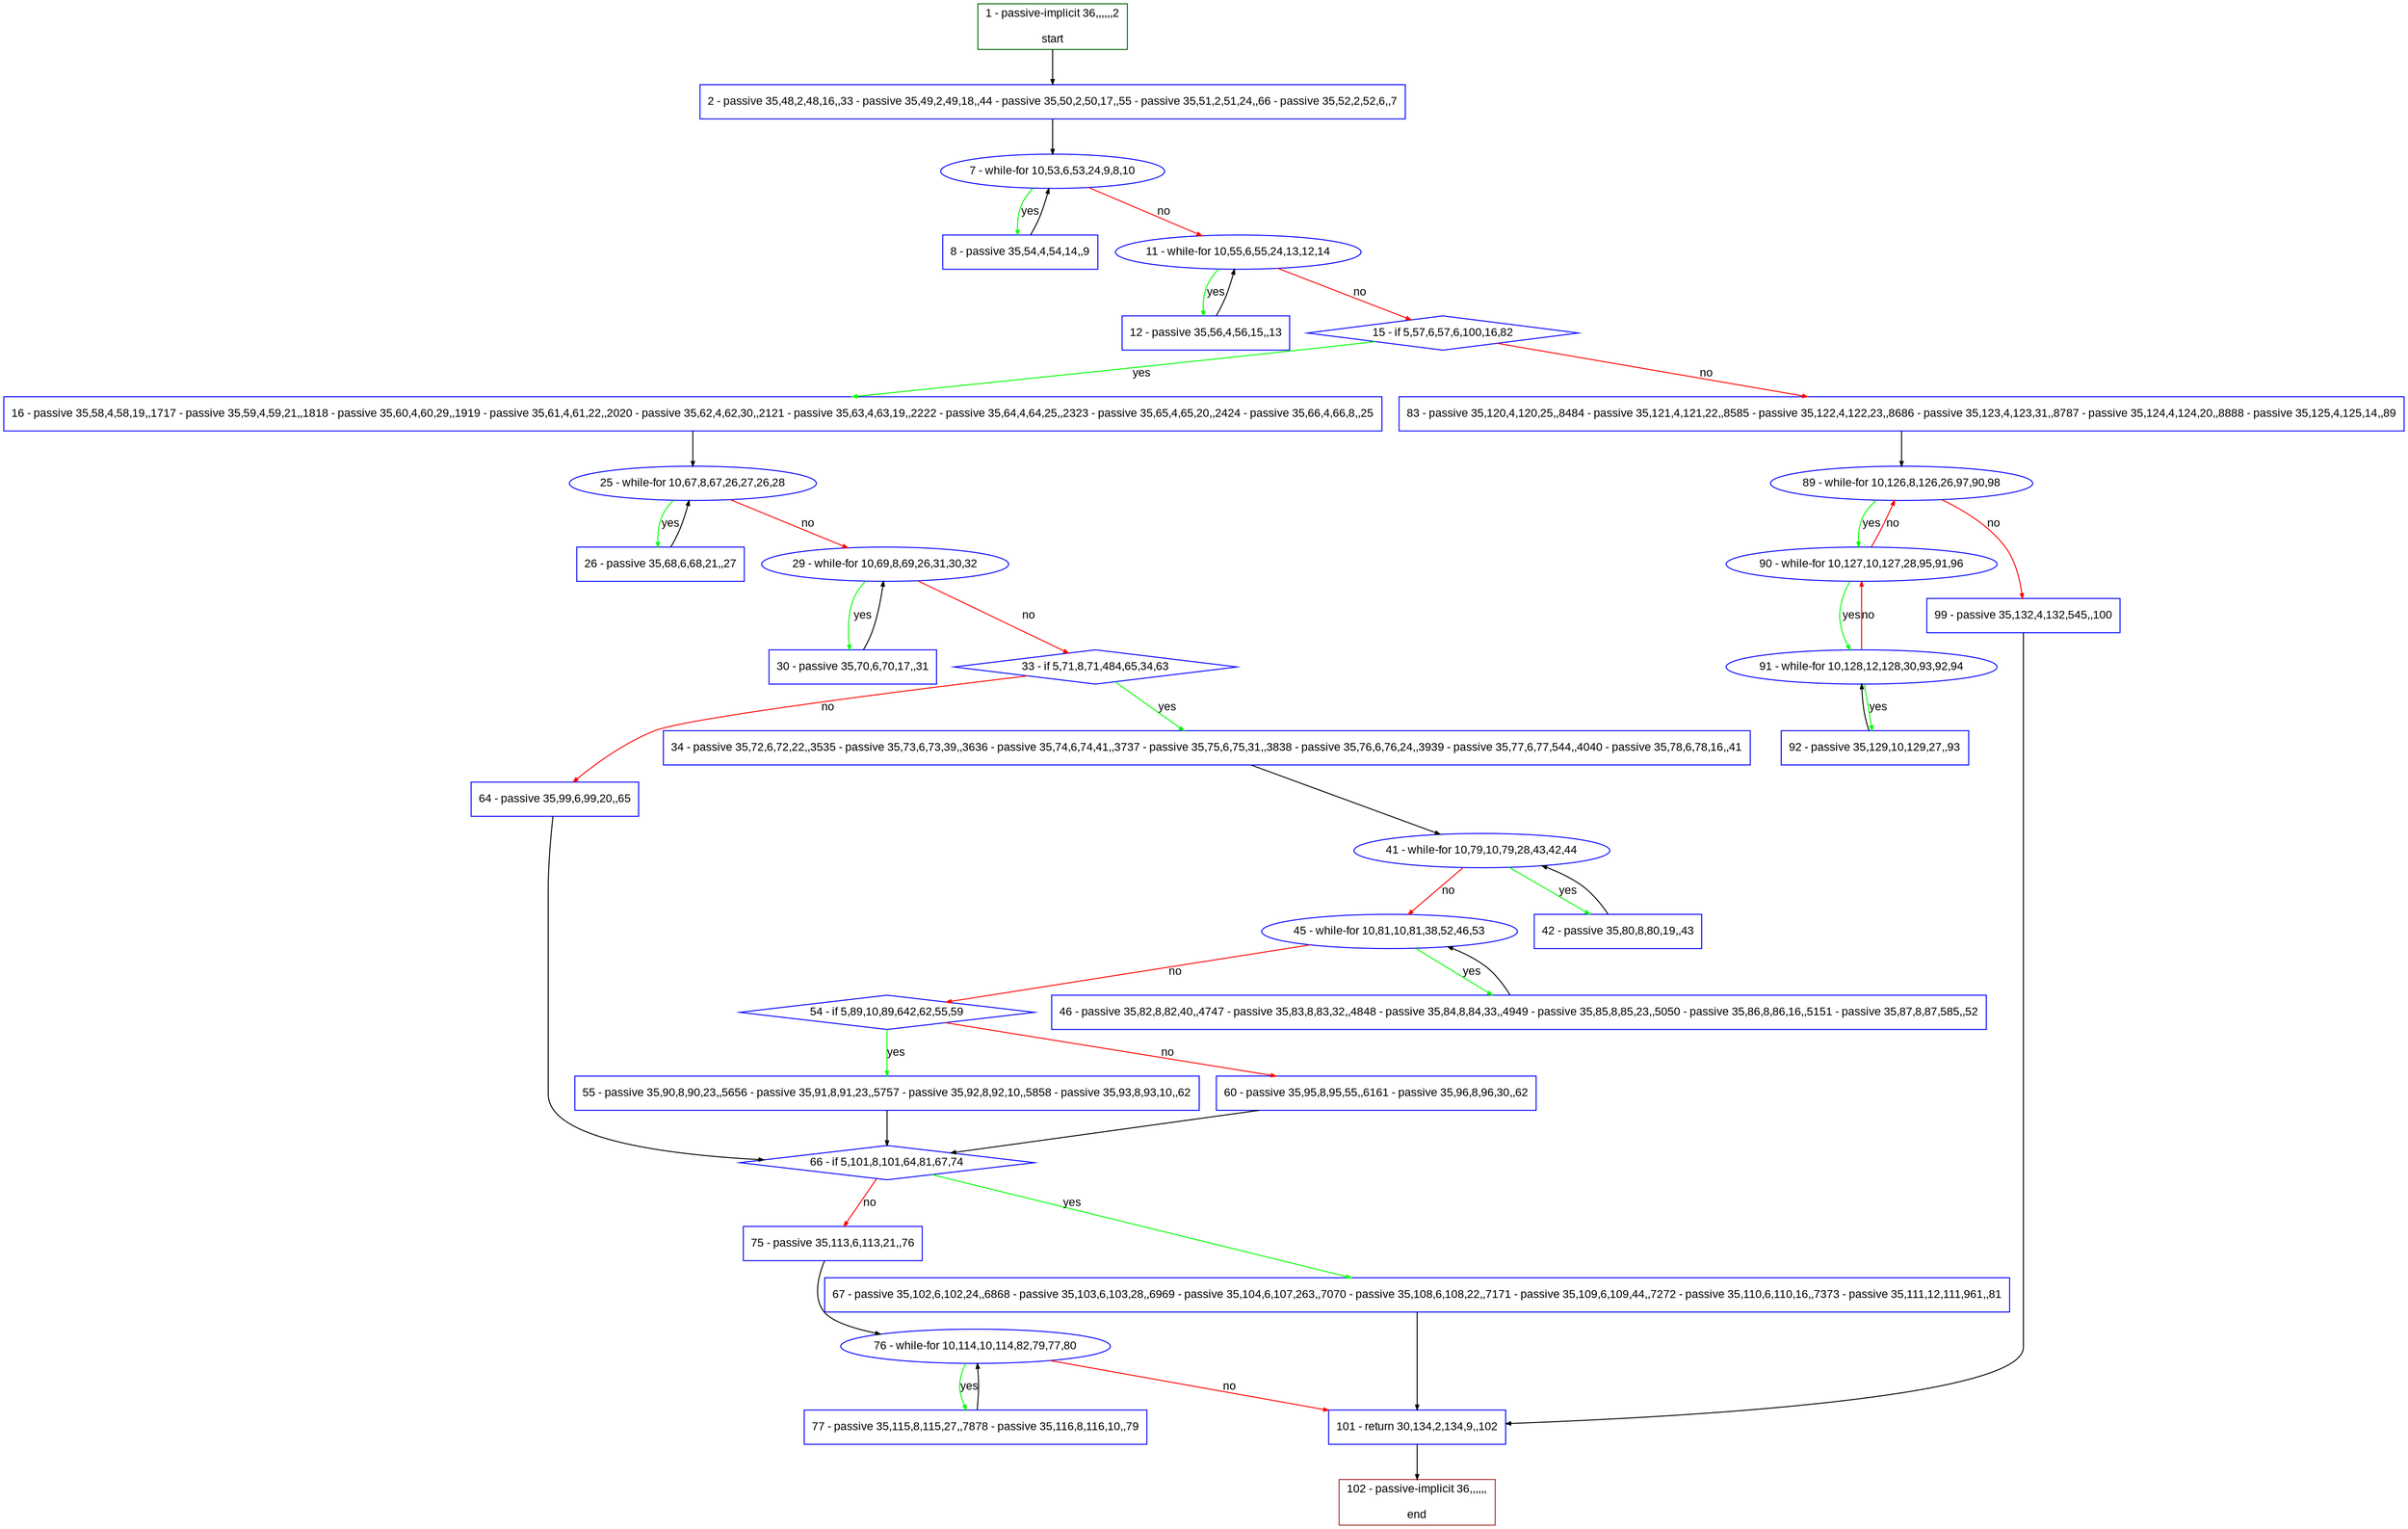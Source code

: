 digraph "" {
  graph [pack="true", label="", fontsize="12", packmode="clust", fontname="Arial", fillcolor="#FFFFCC", bgcolor="white", style="rounded,filled", compound="true"];
  node [node_initialized="no", label="", color="grey", fontsize="12", fillcolor="white", fontname="Arial", style="filled", shape="rectangle", compound="true", fixedsize="false"];
  edge [fontcolor="black", arrowhead="normal", arrowtail="none", arrowsize="0.5", ltail="", label="", color="black", fontsize="12", lhead="", fontname="Arial", dir="forward", compound="true"];
  __N1 [label="2 - passive 35,48,2,48,16,,33 - passive 35,49,2,49,18,,44 - passive 35,50,2,50,17,,55 - passive 35,51,2,51,24,,66 - passive 35,52,2,52,6,,7", color="#0000ff", fillcolor="#ffffff", style="filled", shape="box"];
  __N2 [label="1 - passive-implicit 36,,,,,,2\n\nstart", color="#006400", fillcolor="#ffffff", style="filled", shape="box"];
  __N3 [label="7 - while-for 10,53,6,53,24,9,8,10", color="#0000ff", fillcolor="#ffffff", style="filled", shape="oval"];
  __N4 [label="8 - passive 35,54,4,54,14,,9", color="#0000ff", fillcolor="#ffffff", style="filled", shape="box"];
  __N5 [label="11 - while-for 10,55,6,55,24,13,12,14", color="#0000ff", fillcolor="#ffffff", style="filled", shape="oval"];
  __N6 [label="12 - passive 35,56,4,56,15,,13", color="#0000ff", fillcolor="#ffffff", style="filled", shape="box"];
  __N7 [label="15 - if 5,57,6,57,6,100,16,82", color="#0000ff", fillcolor="#ffffff", style="filled", shape="diamond"];
  __N8 [label="16 - passive 35,58,4,58,19,,1717 - passive 35,59,4,59,21,,1818 - passive 35,60,4,60,29,,1919 - passive 35,61,4,61,22,,2020 - passive 35,62,4,62,30,,2121 - passive 35,63,4,63,19,,2222 - passive 35,64,4,64,25,,2323 - passive 35,65,4,65,20,,2424 - passive 35,66,4,66,8,,25", color="#0000ff", fillcolor="#ffffff", style="filled", shape="box"];
  __N9 [label="83 - passive 35,120,4,120,25,,8484 - passive 35,121,4,121,22,,8585 - passive 35,122,4,122,23,,8686 - passive 35,123,4,123,31,,8787 - passive 35,124,4,124,20,,8888 - passive 35,125,4,125,14,,89", color="#0000ff", fillcolor="#ffffff", style="filled", shape="box"];
  __N10 [label="25 - while-for 10,67,8,67,26,27,26,28", color="#0000ff", fillcolor="#ffffff", style="filled", shape="oval"];
  __N11 [label="26 - passive 35,68,6,68,21,,27", color="#0000ff", fillcolor="#ffffff", style="filled", shape="box"];
  __N12 [label="29 - while-for 10,69,8,69,26,31,30,32", color="#0000ff", fillcolor="#ffffff", style="filled", shape="oval"];
  __N13 [label="30 - passive 35,70,6,70,17,,31", color="#0000ff", fillcolor="#ffffff", style="filled", shape="box"];
  __N14 [label="33 - if 5,71,8,71,484,65,34,63", color="#0000ff", fillcolor="#ffffff", style="filled", shape="diamond"];
  __N15 [label="34 - passive 35,72,6,72,22,,3535 - passive 35,73,6,73,39,,3636 - passive 35,74,6,74,41,,3737 - passive 35,75,6,75,31,,3838 - passive 35,76,6,76,24,,3939 - passive 35,77,6,77,544,,4040 - passive 35,78,6,78,16,,41", color="#0000ff", fillcolor="#ffffff", style="filled", shape="box"];
  __N16 [label="64 - passive 35,99,6,99,20,,65", color="#0000ff", fillcolor="#ffffff", style="filled", shape="box"];
  __N17 [label="41 - while-for 10,79,10,79,28,43,42,44", color="#0000ff", fillcolor="#ffffff", style="filled", shape="oval"];
  __N18 [label="42 - passive 35,80,8,80,19,,43", color="#0000ff", fillcolor="#ffffff", style="filled", shape="box"];
  __N19 [label="45 - while-for 10,81,10,81,38,52,46,53", color="#0000ff", fillcolor="#ffffff", style="filled", shape="oval"];
  __N20 [label="46 - passive 35,82,8,82,40,,4747 - passive 35,83,8,83,32,,4848 - passive 35,84,8,84,33,,4949 - passive 35,85,8,85,23,,5050 - passive 35,86,8,86,16,,5151 - passive 35,87,8,87,585,,52", color="#0000ff", fillcolor="#ffffff", style="filled", shape="box"];
  __N21 [label="54 - if 5,89,10,89,642,62,55,59", color="#0000ff", fillcolor="#ffffff", style="filled", shape="diamond"];
  __N22 [label="55 - passive 35,90,8,90,23,,5656 - passive 35,91,8,91,23,,5757 - passive 35,92,8,92,10,,5858 - passive 35,93,8,93,10,,62", color="#0000ff", fillcolor="#ffffff", style="filled", shape="box"];
  __N23 [label="60 - passive 35,95,8,95,55,,6161 - passive 35,96,8,96,30,,62", color="#0000ff", fillcolor="#ffffff", style="filled", shape="box"];
  __N24 [label="66 - if 5,101,8,101,64,81,67,74", color="#0000ff", fillcolor="#ffffff", style="filled", shape="diamond"];
  __N25 [label="67 - passive 35,102,6,102,24,,6868 - passive 35,103,6,103,28,,6969 - passive 35,104,6,107,263,,7070 - passive 35,108,6,108,22,,7171 - passive 35,109,6,109,44,,7272 - passive 35,110,6,110,16,,7373 - passive 35,111,12,111,961,,81", color="#0000ff", fillcolor="#ffffff", style="filled", shape="box"];
  __N26 [label="75 - passive 35,113,6,113,21,,76", color="#0000ff", fillcolor="#ffffff", style="filled", shape="box"];
  __N27 [label="101 - return 30,134,2,134,9,,102", color="#0000ff", fillcolor="#ffffff", style="filled", shape="box"];
  __N28 [label="76 - while-for 10,114,10,114,82,79,77,80", color="#0000ff", fillcolor="#ffffff", style="filled", shape="oval"];
  __N29 [label="77 - passive 35,115,8,115,27,,7878 - passive 35,116,8,116,10,,79", color="#0000ff", fillcolor="#ffffff", style="filled", shape="box"];
  __N30 [label="89 - while-for 10,126,8,126,26,97,90,98", color="#0000ff", fillcolor="#ffffff", style="filled", shape="oval"];
  __N31 [label="90 - while-for 10,127,10,127,28,95,91,96", color="#0000ff", fillcolor="#ffffff", style="filled", shape="oval"];
  __N32 [label="99 - passive 35,132,4,132,545,,100", color="#0000ff", fillcolor="#ffffff", style="filled", shape="box"];
  __N33 [label="91 - while-for 10,128,12,128,30,93,92,94", color="#0000ff", fillcolor="#ffffff", style="filled", shape="oval"];
  __N34 [label="92 - passive 35,129,10,129,27,,93", color="#0000ff", fillcolor="#ffffff", style="filled", shape="box"];
  __N35 [label="102 - passive-implicit 36,,,,,,\n\nend", color="#a52a2a", fillcolor="#ffffff", style="filled", shape="box"];
  __N2 -> __N1 [arrowhead="normal", arrowtail="none", color="#000000", label="", dir="forward"];
  __N1 -> __N3 [arrowhead="normal", arrowtail="none", color="#000000", label="", dir="forward"];
  __N3 -> __N4 [arrowhead="normal", arrowtail="none", color="#00ff00", label="yes", dir="forward"];
  __N4 -> __N3 [arrowhead="normal", arrowtail="none", color="#000000", label="", dir="forward"];
  __N3 -> __N5 [arrowhead="normal", arrowtail="none", color="#ff0000", label="no", dir="forward"];
  __N5 -> __N6 [arrowhead="normal", arrowtail="none", color="#00ff00", label="yes", dir="forward"];
  __N6 -> __N5 [arrowhead="normal", arrowtail="none", color="#000000", label="", dir="forward"];
  __N5 -> __N7 [arrowhead="normal", arrowtail="none", color="#ff0000", label="no", dir="forward"];
  __N7 -> __N8 [arrowhead="normal", arrowtail="none", color="#00ff00", label="yes", dir="forward"];
  __N7 -> __N9 [arrowhead="normal", arrowtail="none", color="#ff0000", label="no", dir="forward"];
  __N8 -> __N10 [arrowhead="normal", arrowtail="none", color="#000000", label="", dir="forward"];
  __N10 -> __N11 [arrowhead="normal", arrowtail="none", color="#00ff00", label="yes", dir="forward"];
  __N11 -> __N10 [arrowhead="normal", arrowtail="none", color="#000000", label="", dir="forward"];
  __N10 -> __N12 [arrowhead="normal", arrowtail="none", color="#ff0000", label="no", dir="forward"];
  __N12 -> __N13 [arrowhead="normal", arrowtail="none", color="#00ff00", label="yes", dir="forward"];
  __N13 -> __N12 [arrowhead="normal", arrowtail="none", color="#000000", label="", dir="forward"];
  __N12 -> __N14 [arrowhead="normal", arrowtail="none", color="#ff0000", label="no", dir="forward"];
  __N14 -> __N15 [arrowhead="normal", arrowtail="none", color="#00ff00", label="yes", dir="forward"];
  __N14 -> __N16 [arrowhead="normal", arrowtail="none", color="#ff0000", label="no", dir="forward"];
  __N15 -> __N17 [arrowhead="normal", arrowtail="none", color="#000000", label="", dir="forward"];
  __N17 -> __N18 [arrowhead="normal", arrowtail="none", color="#00ff00", label="yes", dir="forward"];
  __N18 -> __N17 [arrowhead="normal", arrowtail="none", color="#000000", label="", dir="forward"];
  __N17 -> __N19 [arrowhead="normal", arrowtail="none", color="#ff0000", label="no", dir="forward"];
  __N19 -> __N20 [arrowhead="normal", arrowtail="none", color="#00ff00", label="yes", dir="forward"];
  __N20 -> __N19 [arrowhead="normal", arrowtail="none", color="#000000", label="", dir="forward"];
  __N19 -> __N21 [arrowhead="normal", arrowtail="none", color="#ff0000", label="no", dir="forward"];
  __N21 -> __N22 [arrowhead="normal", arrowtail="none", color="#00ff00", label="yes", dir="forward"];
  __N21 -> __N23 [arrowhead="normal", arrowtail="none", color="#ff0000", label="no", dir="forward"];
  __N22 -> __N24 [arrowhead="normal", arrowtail="none", color="#000000", label="", dir="forward"];
  __N23 -> __N24 [arrowhead="normal", arrowtail="none", color="#000000", label="", dir="forward"];
  __N16 -> __N24 [arrowhead="normal", arrowtail="none", color="#000000", label="", dir="forward"];
  __N24 -> __N25 [arrowhead="normal", arrowtail="none", color="#00ff00", label="yes", dir="forward"];
  __N24 -> __N26 [arrowhead="normal", arrowtail="none", color="#ff0000", label="no", dir="forward"];
  __N25 -> __N27 [arrowhead="normal", arrowtail="none", color="#000000", label="", dir="forward"];
  __N26 -> __N28 [arrowhead="normal", arrowtail="none", color="#000000", label="", dir="forward"];
  __N28 -> __N29 [arrowhead="normal", arrowtail="none", color="#00ff00", label="yes", dir="forward"];
  __N29 -> __N28 [arrowhead="normal", arrowtail="none", color="#000000", label="", dir="forward"];
  __N28 -> __N27 [arrowhead="normal", arrowtail="none", color="#ff0000", label="no", dir="forward"];
  __N9 -> __N30 [arrowhead="normal", arrowtail="none", color="#000000", label="", dir="forward"];
  __N30 -> __N31 [arrowhead="normal", arrowtail="none", color="#00ff00", label="yes", dir="forward"];
  __N31 -> __N30 [arrowhead="normal", arrowtail="none", color="#ff0000", label="no", dir="forward"];
  __N30 -> __N32 [arrowhead="normal", arrowtail="none", color="#ff0000", label="no", dir="forward"];
  __N31 -> __N33 [arrowhead="normal", arrowtail="none", color="#00ff00", label="yes", dir="forward"];
  __N33 -> __N31 [arrowhead="normal", arrowtail="none", color="#ff0000", label="no", dir="forward"];
  __N33 -> __N34 [arrowhead="normal", arrowtail="none", color="#00ff00", label="yes", dir="forward"];
  __N34 -> __N33 [arrowhead="normal", arrowtail="none", color="#000000", label="", dir="forward"];
  __N32 -> __N27 [arrowhead="normal", arrowtail="none", color="#000000", label="", dir="forward"];
  __N27 -> __N35 [arrowhead="normal", arrowtail="none", color="#000000", label="", dir="forward"];
}
